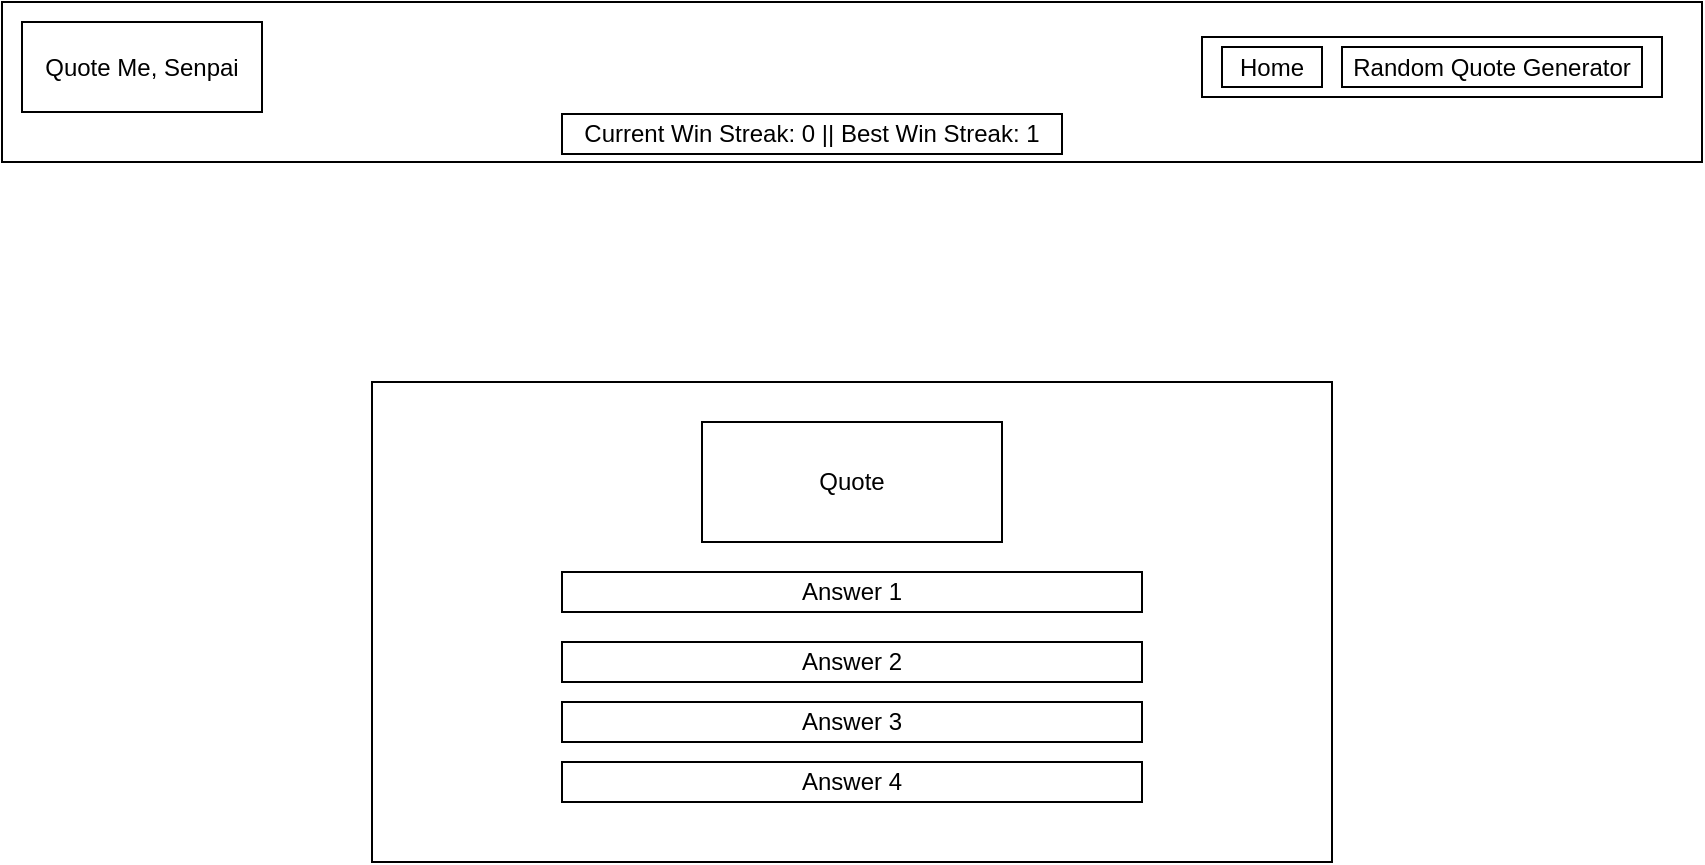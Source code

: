 <mxfile>
    <diagram id="PHAZTwvSJs3tpsg8RhT4" name="Quiz">
        <mxGraphModel dx="717" dy="498" grid="1" gridSize="10" guides="1" tooltips="1" connect="1" arrows="1" fold="1" page="1" pageScale="1" pageWidth="850" pageHeight="1100" math="0" shadow="0">
            <root>
                <mxCell id="rj7ZBL9GnCpkZjyiGFAT-0"/>
                <mxCell id="rj7ZBL9GnCpkZjyiGFAT-1" parent="rj7ZBL9GnCpkZjyiGFAT-0"/>
                <mxCell id="fnMedMm74Vx4komnPYh7-1" value="" style="rounded=0;whiteSpace=wrap;html=1;fontSize=12;" parent="rj7ZBL9GnCpkZjyiGFAT-1" vertex="1">
                    <mxGeometry width="850" height="80" as="geometry"/>
                </mxCell>
                <mxCell id="fnMedMm74Vx4komnPYh7-2" value="" style="rounded=0;whiteSpace=wrap;html=1;" parent="rj7ZBL9GnCpkZjyiGFAT-1" vertex="1">
                    <mxGeometry x="600" y="17.5" width="230" height="30" as="geometry"/>
                </mxCell>
                <mxCell id="fnMedMm74Vx4komnPYh7-3" value="Home" style="rounded=0;whiteSpace=wrap;html=1;" parent="rj7ZBL9GnCpkZjyiGFAT-1" vertex="1">
                    <mxGeometry x="610" y="22.5" width="50" height="20" as="geometry"/>
                </mxCell>
                <mxCell id="fnMedMm74Vx4komnPYh7-4" value="Random Quote Generator" style="rounded=0;whiteSpace=wrap;html=1;" parent="rj7ZBL9GnCpkZjyiGFAT-1" vertex="1">
                    <mxGeometry x="670" y="22.5" width="150" height="20" as="geometry"/>
                </mxCell>
                <mxCell id="fnMedMm74Vx4komnPYh7-0" value="Quote Me, Senpai" style="rounded=0;whiteSpace=wrap;html=1;" parent="rj7ZBL9GnCpkZjyiGFAT-1" vertex="1">
                    <mxGeometry x="10" y="10" width="120" height="45" as="geometry"/>
                </mxCell>
                <mxCell id="qAMOZQ2YStMqOkCcbtmP-0" value="Current Win Streak: 0 || Best Win Streak: 1" style="rounded=0;whiteSpace=wrap;html=1;" parent="rj7ZBL9GnCpkZjyiGFAT-1" vertex="1">
                    <mxGeometry x="280" y="56" width="250" height="20" as="geometry"/>
                </mxCell>
                <mxCell id="UZNMUrl0mO9TLFQOylir-0" value="" style="rounded=0;whiteSpace=wrap;html=1;" parent="rj7ZBL9GnCpkZjyiGFAT-1" vertex="1">
                    <mxGeometry x="185" y="190" width="480" height="240" as="geometry"/>
                </mxCell>
                <mxCell id="UZNMUrl0mO9TLFQOylir-1" value="Quote" style="rounded=0;whiteSpace=wrap;html=1;fontSize=12;" parent="rj7ZBL9GnCpkZjyiGFAT-1" vertex="1">
                    <mxGeometry x="350" y="210" width="150" height="60" as="geometry"/>
                </mxCell>
                <mxCell id="UZNMUrl0mO9TLFQOylir-2" value="Answer 1" style="rounded=0;whiteSpace=wrap;html=1;" parent="rj7ZBL9GnCpkZjyiGFAT-1" vertex="1">
                    <mxGeometry x="280" y="285" width="290" height="20" as="geometry"/>
                </mxCell>
                <mxCell id="UZNMUrl0mO9TLFQOylir-3" value="Answer 2" style="rounded=0;whiteSpace=wrap;html=1;" parent="rj7ZBL9GnCpkZjyiGFAT-1" vertex="1">
                    <mxGeometry x="280" y="320" width="290" height="20" as="geometry"/>
                </mxCell>
                <mxCell id="UZNMUrl0mO9TLFQOylir-4" value="Answer 3" style="rounded=0;whiteSpace=wrap;html=1;" parent="rj7ZBL9GnCpkZjyiGFAT-1" vertex="1">
                    <mxGeometry x="280" y="350" width="290" height="20" as="geometry"/>
                </mxCell>
                <mxCell id="UZNMUrl0mO9TLFQOylir-5" value="Answer 4" style="rounded=0;whiteSpace=wrap;html=1;" parent="rj7ZBL9GnCpkZjyiGFAT-1" vertex="1">
                    <mxGeometry x="280" y="380" width="290" height="20" as="geometry"/>
                </mxCell>
            </root>
        </mxGraphModel>
    </diagram>
</mxfile>